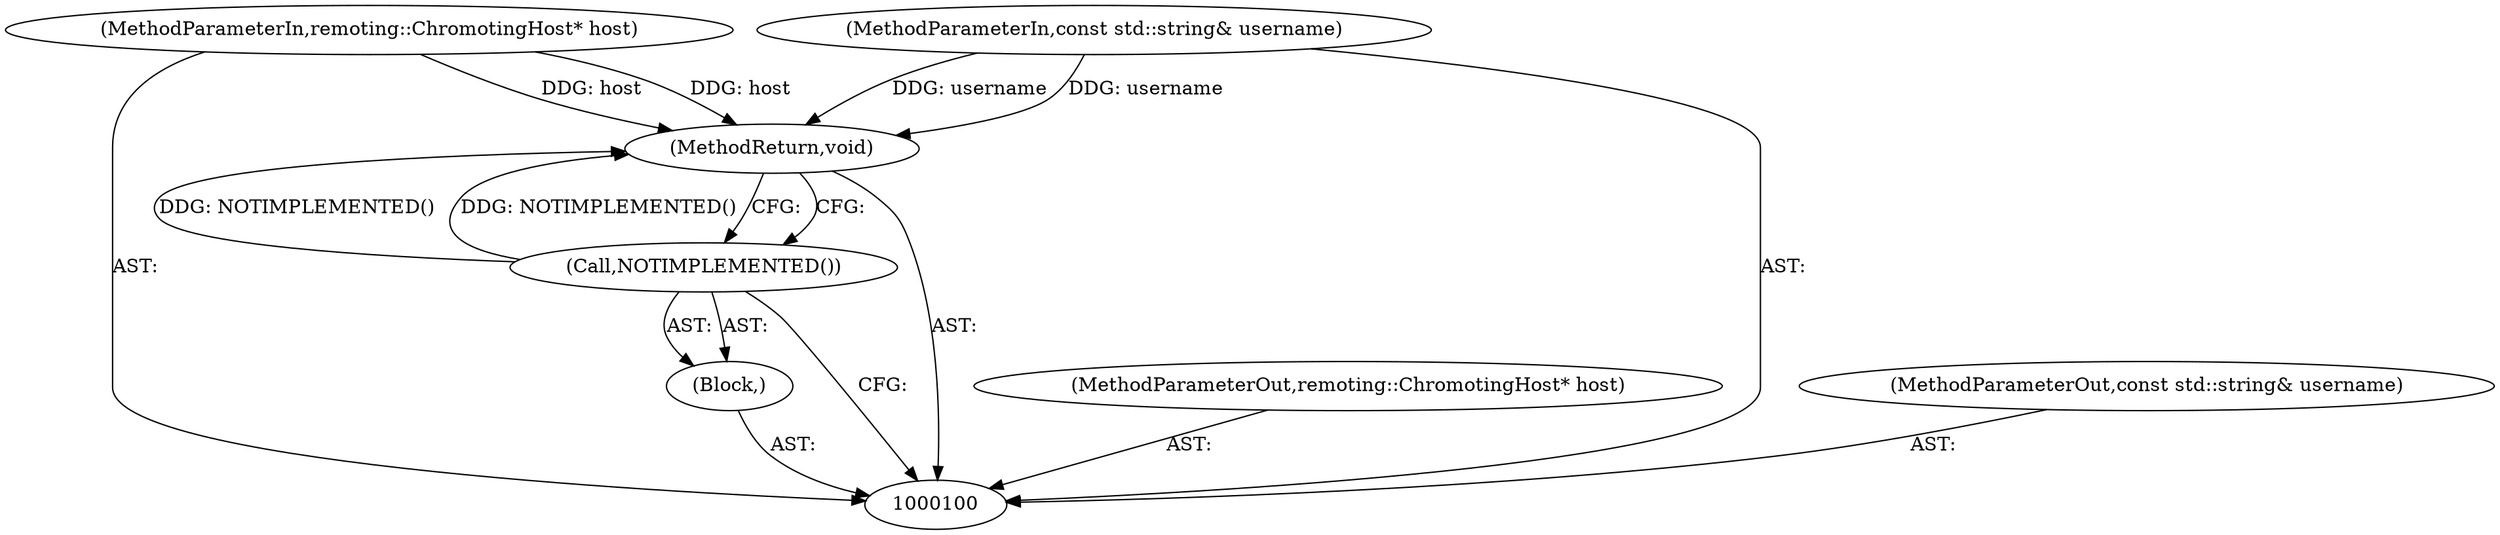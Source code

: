 digraph "1_Chrome_456405f87033ee64c6862ef814f1f6a4e52585bd_0" {
"1000105" [label="(MethodReturn,void)"];
"1000101" [label="(MethodParameterIn,remoting::ChromotingHost* host)"];
"1000113" [label="(MethodParameterOut,remoting::ChromotingHost* host)"];
"1000102" [label="(MethodParameterIn,const std::string& username)"];
"1000114" [label="(MethodParameterOut,const std::string& username)"];
"1000103" [label="(Block,)"];
"1000104" [label="(Call,NOTIMPLEMENTED())"];
"1000105" -> "1000100"  [label="AST: "];
"1000105" -> "1000104"  [label="CFG: "];
"1000104" -> "1000105"  [label="DDG: NOTIMPLEMENTED()"];
"1000102" -> "1000105"  [label="DDG: username"];
"1000101" -> "1000105"  [label="DDG: host"];
"1000101" -> "1000100"  [label="AST: "];
"1000101" -> "1000105"  [label="DDG: host"];
"1000113" -> "1000100"  [label="AST: "];
"1000102" -> "1000100"  [label="AST: "];
"1000102" -> "1000105"  [label="DDG: username"];
"1000114" -> "1000100"  [label="AST: "];
"1000103" -> "1000100"  [label="AST: "];
"1000104" -> "1000103"  [label="AST: "];
"1000104" -> "1000103"  [label="AST: "];
"1000104" -> "1000100"  [label="CFG: "];
"1000105" -> "1000104"  [label="CFG: "];
"1000104" -> "1000105"  [label="DDG: NOTIMPLEMENTED()"];
}
